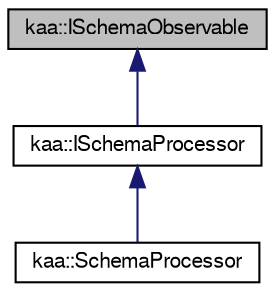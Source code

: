 digraph "kaa::ISchemaObservable"
{
  bgcolor="transparent";
  edge [fontname="FreeSans",fontsize="10",labelfontname="FreeSans",labelfontsize="10"];
  node [fontname="FreeSans",fontsize="10",shape=record];
  Node1 [label="kaa::ISchemaObservable",height=0.2,width=0.4,color="black", fillcolor="grey75", style="filled" fontcolor="black"];
  Node1 -> Node2 [dir="back",color="midnightblue",fontsize="10",style="solid",fontname="FreeSans"];
  Node2 [label="kaa::ISchemaProcessor",height=0.2,width=0.4,color="black",URL="$classkaa_1_1ISchemaProcessor.html"];
  Node2 -> Node3 [dir="back",color="midnightblue",fontsize="10",style="solid",fontname="FreeSans"];
  Node3 [label="kaa::SchemaProcessor",height=0.2,width=0.4,color="black",URL="$classkaa_1_1SchemaProcessor.html"];
}
